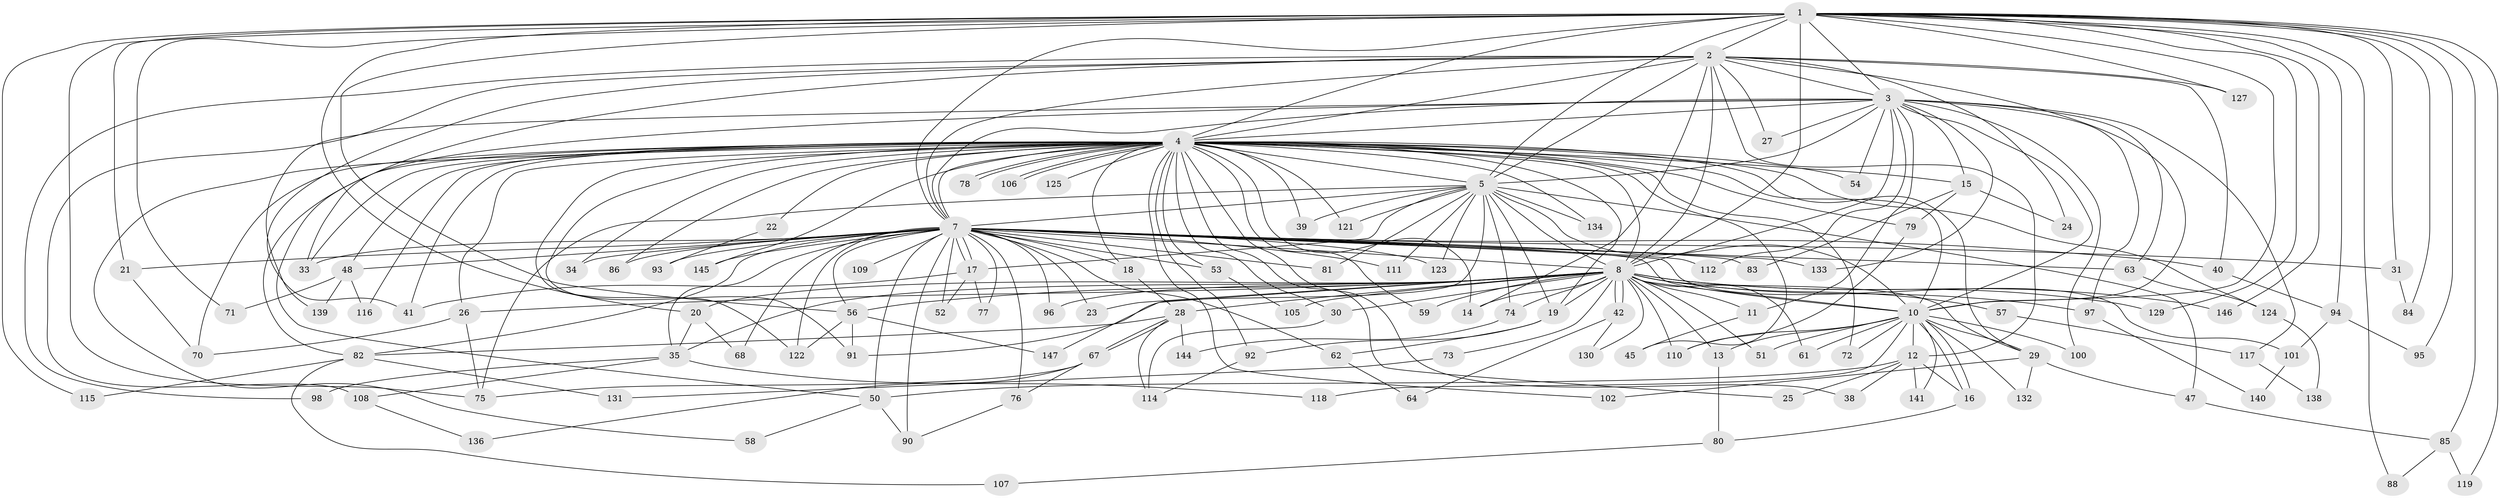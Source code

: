 // original degree distribution, {25: 0.006756756756756757, 19: 0.006756756756756757, 23: 0.013513513513513514, 36: 0.006756756756756757, 22: 0.006756756756756757, 27: 0.006756756756756757, 45: 0.006756756756756757, 32: 0.006756756756756757, 16: 0.006756756756756757, 3: 0.25, 5: 0.0472972972972973, 6: 0.02702702702702703, 4: 0.08108108108108109, 2: 0.527027027027027}
// Generated by graph-tools (version 1.1) at 2025/11/02/27/25 16:11:05]
// undirected, 120 vertices, 266 edges
graph export_dot {
graph [start="1"]
  node [color=gray90,style=filled];
  1 [super="+37"];
  2 [super="+55"];
  3 [super="+66"];
  4 [super="+6"];
  5 [super="+148"];
  7 [super="+43"];
  8 [super="+9"];
  10 [super="+69"];
  11;
  12 [super="+99"];
  13;
  14;
  15 [super="+36"];
  16;
  17 [super="+60"];
  18 [super="+44"];
  19 [super="+32"];
  20;
  21;
  22;
  23;
  24;
  25;
  26 [super="+137"];
  27;
  28 [super="+126"];
  29 [super="+49"];
  30;
  31;
  33 [super="+46"];
  34;
  35 [super="+65"];
  38;
  39;
  40;
  41;
  42;
  45 [super="+89"];
  47;
  48;
  50 [super="+120"];
  51;
  52;
  53;
  54;
  56 [super="+87"];
  57;
  58;
  59;
  61;
  62;
  63;
  64;
  67 [super="+142"];
  68;
  70 [super="+143"];
  71;
  72;
  73;
  74;
  75;
  76;
  77;
  78;
  79;
  80;
  81;
  82 [super="+103"];
  83;
  84;
  85;
  86;
  88;
  90 [super="+128"];
  91 [super="+104"];
  92;
  93;
  94;
  95;
  96;
  97;
  98;
  100;
  101;
  102;
  105;
  106;
  107;
  108;
  109;
  110 [super="+113"];
  111;
  112;
  114;
  115;
  116;
  117;
  118;
  119;
  121;
  122 [super="+135"];
  123;
  124;
  125;
  127;
  129;
  130;
  131;
  132;
  133;
  134;
  136;
  138;
  139;
  140;
  141;
  144;
  145;
  146;
  147;
  1 -- 2;
  1 -- 3 [weight=2];
  1 -- 4 [weight=2];
  1 -- 5 [weight=2];
  1 -- 7;
  1 -- 8 [weight=2];
  1 -- 10;
  1 -- 20;
  1 -- 21;
  1 -- 31;
  1 -- 56;
  1 -- 71;
  1 -- 75;
  1 -- 84;
  1 -- 88;
  1 -- 94;
  1 -- 95;
  1 -- 119;
  1 -- 127;
  1 -- 129;
  1 -- 146;
  1 -- 115;
  1 -- 85;
  2 -- 3;
  2 -- 4 [weight=2];
  2 -- 5;
  2 -- 7;
  2 -- 8 [weight=2];
  2 -- 10;
  2 -- 12;
  2 -- 24;
  2 -- 27;
  2 -- 33;
  2 -- 40;
  2 -- 41;
  2 -- 98;
  2 -- 108;
  2 -- 127;
  2 -- 14;
  3 -- 4 [weight=2];
  3 -- 5;
  3 -- 7;
  3 -- 8 [weight=2];
  3 -- 10;
  3 -- 11;
  3 -- 15 [weight=2];
  3 -- 27;
  3 -- 50;
  3 -- 54;
  3 -- 63;
  3 -- 97;
  3 -- 100;
  3 -- 112;
  3 -- 117;
  3 -- 133;
  3 -- 139;
  4 -- 5 [weight=2];
  4 -- 7 [weight=3];
  4 -- 8 [weight=4];
  4 -- 10 [weight=3];
  4 -- 14;
  4 -- 15;
  4 -- 18 [weight=2];
  4 -- 25;
  4 -- 26;
  4 -- 38;
  4 -- 39;
  4 -- 48;
  4 -- 53;
  4 -- 54;
  4 -- 58;
  4 -- 59;
  4 -- 78;
  4 -- 78;
  4 -- 79;
  4 -- 92;
  4 -- 106;
  4 -- 106;
  4 -- 121;
  4 -- 125 [weight=2];
  4 -- 134;
  4 -- 145;
  4 -- 70;
  4 -- 72;
  4 -- 82;
  4 -- 22;
  4 -- 86;
  4 -- 29;
  4 -- 30;
  4 -- 34;
  4 -- 102;
  4 -- 41;
  4 -- 45 [weight=2];
  4 -- 116;
  4 -- 124;
  4 -- 19;
  4 -- 122;
  4 -- 33;
  4 -- 91;
  5 -- 7;
  5 -- 8 [weight=2];
  5 -- 10;
  5 -- 19;
  5 -- 39;
  5 -- 47;
  5 -- 74;
  5 -- 75;
  5 -- 81;
  5 -- 111;
  5 -- 121;
  5 -- 123;
  5 -- 134;
  5 -- 147;
  5 -- 17;
  7 -- 8 [weight=2];
  7 -- 10;
  7 -- 17;
  7 -- 17;
  7 -- 18;
  7 -- 21;
  7 -- 23;
  7 -- 31;
  7 -- 33;
  7 -- 34;
  7 -- 40;
  7 -- 48;
  7 -- 50;
  7 -- 52;
  7 -- 53;
  7 -- 56;
  7 -- 62;
  7 -- 63;
  7 -- 68;
  7 -- 76;
  7 -- 77;
  7 -- 81;
  7 -- 83;
  7 -- 86;
  7 -- 90;
  7 -- 93;
  7 -- 96;
  7 -- 101;
  7 -- 109 [weight=2];
  7 -- 111;
  7 -- 112;
  7 -- 122;
  7 -- 123;
  7 -- 133;
  7 -- 145;
  7 -- 82;
  7 -- 35;
  8 -- 10 [weight=2];
  8 -- 11;
  8 -- 13;
  8 -- 14;
  8 -- 19;
  8 -- 20;
  8 -- 23;
  8 -- 28;
  8 -- 35;
  8 -- 42;
  8 -- 42;
  8 -- 51;
  8 -- 57 [weight=2];
  8 -- 59;
  8 -- 61;
  8 -- 74;
  8 -- 91;
  8 -- 97;
  8 -- 105;
  8 -- 110;
  8 -- 130;
  8 -- 146;
  8 -- 56;
  8 -- 96;
  8 -- 129;
  8 -- 73;
  8 -- 26;
  8 -- 30;
  8 -- 29;
  10 -- 12;
  10 -- 13;
  10 -- 16;
  10 -- 16;
  10 -- 29;
  10 -- 51;
  10 -- 61;
  10 -- 72;
  10 -- 100;
  10 -- 118;
  10 -- 132;
  10 -- 141;
  10 -- 110;
  11 -- 45;
  12 -- 25;
  12 -- 38;
  12 -- 16;
  12 -- 141;
  12 -- 50;
  13 -- 80;
  15 -- 24;
  15 -- 79;
  15 -- 83;
  16 -- 80;
  17 -- 52;
  17 -- 77;
  17 -- 41;
  18 -- 28;
  19 -- 62;
  19 -- 92;
  20 -- 35;
  20 -- 68;
  21 -- 70;
  22 -- 93;
  26 -- 70;
  26 -- 75;
  28 -- 67;
  28 -- 67;
  28 -- 82;
  28 -- 144;
  28 -- 114;
  29 -- 47;
  29 -- 102;
  29 -- 132;
  30 -- 114;
  31 -- 84;
  35 -- 98;
  35 -- 118;
  35 -- 108;
  40 -- 94;
  42 -- 64;
  42 -- 130;
  47 -- 85;
  48 -- 71;
  48 -- 116;
  48 -- 139;
  50 -- 58;
  50 -- 90;
  53 -- 105;
  56 -- 122;
  56 -- 91;
  56 -- 147;
  57 -- 117;
  62 -- 64;
  63 -- 124;
  67 -- 76;
  67 -- 136;
  67 -- 75;
  73 -- 131;
  74 -- 144;
  76 -- 90;
  79 -- 110;
  80 -- 107;
  82 -- 107;
  82 -- 115;
  82 -- 131;
  85 -- 88;
  85 -- 119;
  92 -- 114;
  94 -- 95;
  94 -- 101;
  97 -- 140;
  101 -- 140;
  108 -- 136;
  117 -- 138;
  124 -- 138;
}

